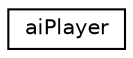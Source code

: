 digraph "Graphical Class Hierarchy"
{
  edge [fontname="Helvetica",fontsize="10",labelfontname="Helvetica",labelfontsize="10"];
  node [fontname="Helvetica",fontsize="10",shape=record];
  rankdir="LR";
  Node1 [label="aiPlayer",height=0.2,width=0.4,color="black", fillcolor="white", style="filled",URL="$classai_player.html",tooltip="Computergegner für das Spiel. MinMax/Alpha-Beta-Implementierung ist unfertig. möglich sind nur zufäll..."];
}
